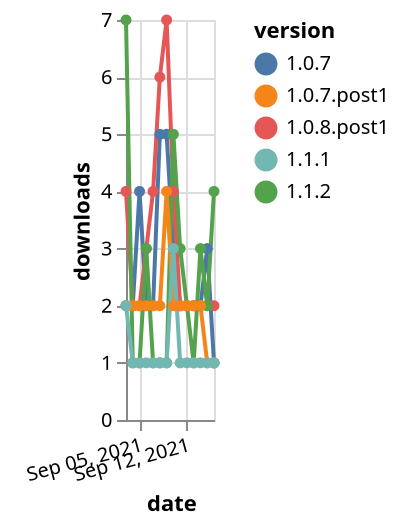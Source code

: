 {"$schema": "https://vega.github.io/schema/vega-lite/v5.json", "description": "A simple bar chart with embedded data.", "data": {"values": [{"date": "2021-09-03", "total": 4209, "delta": 2, "version": "1.0.7"}, {"date": "2021-09-04", "total": 4211, "delta": 2, "version": "1.0.7"}, {"date": "2021-09-05", "total": 4215, "delta": 4, "version": "1.0.7"}, {"date": "2021-09-06", "total": 4217, "delta": 2, "version": "1.0.7"}, {"date": "2021-09-07", "total": 4219, "delta": 2, "version": "1.0.7"}, {"date": "2021-09-08", "total": 4224, "delta": 5, "version": "1.0.7"}, {"date": "2021-09-09", "total": 4229, "delta": 5, "version": "1.0.7"}, {"date": "2021-09-10", "total": 4232, "delta": 3, "version": "1.0.7"}, {"date": "2021-09-11", "total": 4234, "delta": 2, "version": "1.0.7"}, {"date": "2021-09-12", "total": 4236, "delta": 2, "version": "1.0.7"}, {"date": "2021-09-13", "total": 4238, "delta": 2, "version": "1.0.7"}, {"date": "2021-09-14", "total": 4240, "delta": 2, "version": "1.0.7"}, {"date": "2021-09-15", "total": 4243, "delta": 3, "version": "1.0.7"}, {"date": "2021-09-16", "total": 4244, "delta": 1, "version": "1.0.7"}, {"date": "2021-09-03", "total": 6031, "delta": 4, "version": "1.0.8.post1"}, {"date": "2021-09-04", "total": 6033, "delta": 2, "version": "1.0.8.post1"}, {"date": "2021-09-05", "total": 6035, "delta": 2, "version": "1.0.8.post1"}, {"date": "2021-09-06", "total": 6038, "delta": 3, "version": "1.0.8.post1"}, {"date": "2021-09-07", "total": 6042, "delta": 4, "version": "1.0.8.post1"}, {"date": "2021-09-08", "total": 6048, "delta": 6, "version": "1.0.8.post1"}, {"date": "2021-09-09", "total": 6055, "delta": 7, "version": "1.0.8.post1"}, {"date": "2021-09-10", "total": 6059, "delta": 4, "version": "1.0.8.post1"}, {"date": "2021-09-11", "total": 6061, "delta": 2, "version": "1.0.8.post1"}, {"date": "2021-09-12", "total": 6063, "delta": 2, "version": "1.0.8.post1"}, {"date": "2021-09-13", "total": 6065, "delta": 2, "version": "1.0.8.post1"}, {"date": "2021-09-14", "total": 6067, "delta": 2, "version": "1.0.8.post1"}, {"date": "2021-09-15", "total": 6069, "delta": 2, "version": "1.0.8.post1"}, {"date": "2021-09-16", "total": 6071, "delta": 2, "version": "1.0.8.post1"}, {"date": "2021-09-03", "total": 47, "delta": 7, "version": "1.1.2"}, {"date": "2021-09-04", "total": 48, "delta": 1, "version": "1.1.2"}, {"date": "2021-09-05", "total": 49, "delta": 1, "version": "1.1.2"}, {"date": "2021-09-06", "total": 52, "delta": 3, "version": "1.1.2"}, {"date": "2021-09-07", "total": 53, "delta": 1, "version": "1.1.2"}, {"date": "2021-09-08", "total": 54, "delta": 1, "version": "1.1.2"}, {"date": "2021-09-09", "total": 55, "delta": 1, "version": "1.1.2"}, {"date": "2021-09-10", "total": 60, "delta": 5, "version": "1.1.2"}, {"date": "2021-09-11", "total": 63, "delta": 3, "version": "1.1.2"}, {"date": "2021-09-12", "total": 65, "delta": 2, "version": "1.1.2"}, {"date": "2021-09-13", "total": 66, "delta": 1, "version": "1.1.2"}, {"date": "2021-09-14", "total": 69, "delta": 3, "version": "1.1.2"}, {"date": "2021-09-15", "total": 71, "delta": 2, "version": "1.1.2"}, {"date": "2021-09-16", "total": 75, "delta": 4, "version": "1.1.2"}, {"date": "2021-09-03", "total": 2614, "delta": 2, "version": "1.0.7.post1"}, {"date": "2021-09-04", "total": 2616, "delta": 2, "version": "1.0.7.post1"}, {"date": "2021-09-05", "total": 2618, "delta": 2, "version": "1.0.7.post1"}, {"date": "2021-09-06", "total": 2620, "delta": 2, "version": "1.0.7.post1"}, {"date": "2021-09-07", "total": 2622, "delta": 2, "version": "1.0.7.post1"}, {"date": "2021-09-08", "total": 2624, "delta": 2, "version": "1.0.7.post1"}, {"date": "2021-09-09", "total": 2628, "delta": 4, "version": "1.0.7.post1"}, {"date": "2021-09-10", "total": 2630, "delta": 2, "version": "1.0.7.post1"}, {"date": "2021-09-11", "total": 2632, "delta": 2, "version": "1.0.7.post1"}, {"date": "2021-09-12", "total": 2634, "delta": 2, "version": "1.0.7.post1"}, {"date": "2021-09-13", "total": 2636, "delta": 2, "version": "1.0.7.post1"}, {"date": "2021-09-14", "total": 2638, "delta": 2, "version": "1.0.7.post1"}, {"date": "2021-09-15", "total": 2639, "delta": 1, "version": "1.0.7.post1"}, {"date": "2021-09-16", "total": 2640, "delta": 1, "version": "1.0.7.post1"}, {"date": "2021-09-03", "total": 185, "delta": 2, "version": "1.1.1"}, {"date": "2021-09-04", "total": 186, "delta": 1, "version": "1.1.1"}, {"date": "2021-09-05", "total": 187, "delta": 1, "version": "1.1.1"}, {"date": "2021-09-06", "total": 188, "delta": 1, "version": "1.1.1"}, {"date": "2021-09-07", "total": 189, "delta": 1, "version": "1.1.1"}, {"date": "2021-09-08", "total": 190, "delta": 1, "version": "1.1.1"}, {"date": "2021-09-09", "total": 191, "delta": 1, "version": "1.1.1"}, {"date": "2021-09-10", "total": 194, "delta": 3, "version": "1.1.1"}, {"date": "2021-09-11", "total": 195, "delta": 1, "version": "1.1.1"}, {"date": "2021-09-12", "total": 196, "delta": 1, "version": "1.1.1"}, {"date": "2021-09-13", "total": 197, "delta": 1, "version": "1.1.1"}, {"date": "2021-09-14", "total": 198, "delta": 1, "version": "1.1.1"}, {"date": "2021-09-15", "total": 199, "delta": 1, "version": "1.1.1"}, {"date": "2021-09-16", "total": 200, "delta": 1, "version": "1.1.1"}]}, "width": "container", "mark": {"type": "line", "point": {"filled": true}}, "encoding": {"x": {"field": "date", "type": "temporal", "timeUnit": "yearmonthdate", "title": "date", "axis": {"labelAngle": -15}}, "y": {"field": "delta", "type": "quantitative", "title": "downloads"}, "color": {"field": "version", "type": "nominal"}, "tooltip": {"field": "delta"}}}